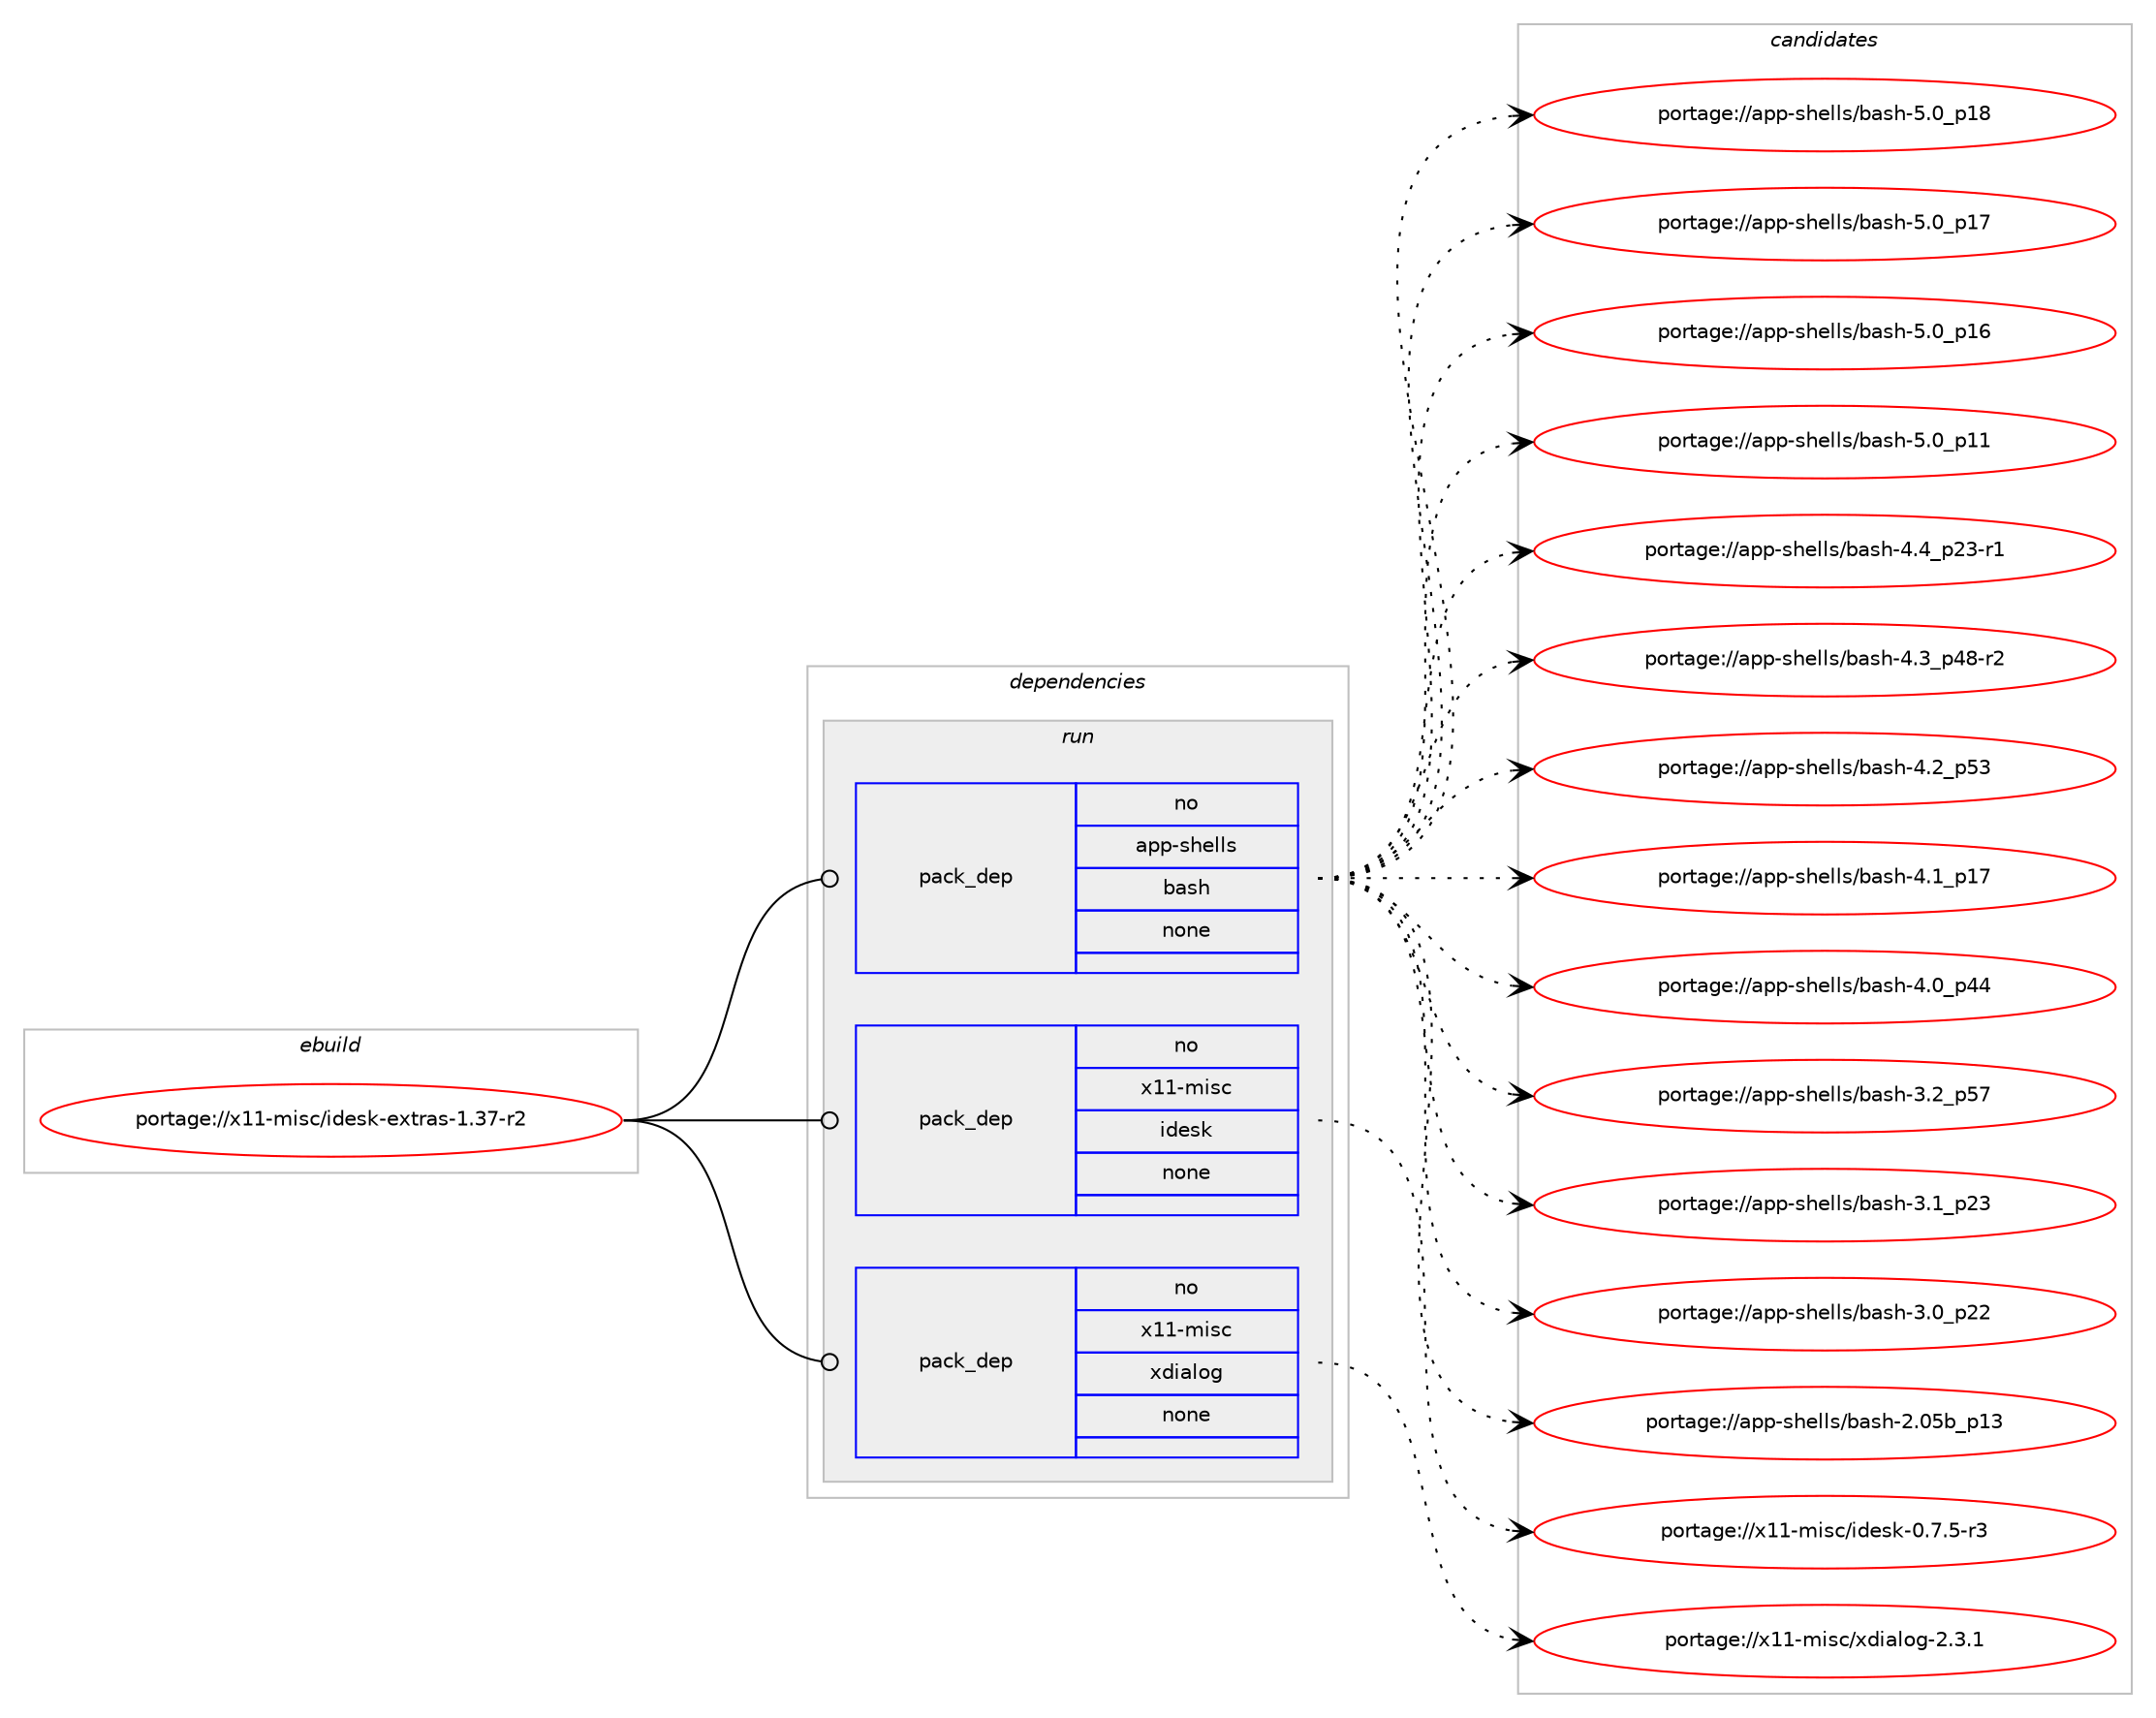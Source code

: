 digraph prolog {

# *************
# Graph options
# *************

newrank=true;
concentrate=true;
compound=true;
graph [rankdir=LR,fontname=Helvetica,fontsize=10,ranksep=1.5];#, ranksep=2.5, nodesep=0.2];
edge  [arrowhead=vee];
node  [fontname=Helvetica,fontsize=10];

# **********
# The ebuild
# **********

subgraph cluster_leftcol {
color=gray;
rank=same;
label=<<i>ebuild</i>>;
id [label="portage://x11-misc/idesk-extras-1.37-r2", color=red, width=4, href="../x11-misc/idesk-extras-1.37-r2.svg"];
}

# ****************
# The dependencies
# ****************

subgraph cluster_midcol {
color=gray;
label=<<i>dependencies</i>>;
subgraph cluster_compile {
fillcolor="#eeeeee";
style=filled;
label=<<i>compile</i>>;
}
subgraph cluster_compileandrun {
fillcolor="#eeeeee";
style=filled;
label=<<i>compile and run</i>>;
}
subgraph cluster_run {
fillcolor="#eeeeee";
style=filled;
label=<<i>run</i>>;
subgraph pack1429 {
dependency1617 [label=<<TABLE BORDER="0" CELLBORDER="1" CELLSPACING="0" CELLPADDING="4" WIDTH="220"><TR><TD ROWSPAN="6" CELLPADDING="30">pack_dep</TD></TR><TR><TD WIDTH="110">no</TD></TR><TR><TD>app-shells</TD></TR><TR><TD>bash</TD></TR><TR><TD>none</TD></TR><TR><TD></TD></TR></TABLE>>, shape=none, color=blue];
}
id:e -> dependency1617:w [weight=20,style="solid",arrowhead="odot"];
subgraph pack1430 {
dependency1618 [label=<<TABLE BORDER="0" CELLBORDER="1" CELLSPACING="0" CELLPADDING="4" WIDTH="220"><TR><TD ROWSPAN="6" CELLPADDING="30">pack_dep</TD></TR><TR><TD WIDTH="110">no</TD></TR><TR><TD>x11-misc</TD></TR><TR><TD>idesk</TD></TR><TR><TD>none</TD></TR><TR><TD></TD></TR></TABLE>>, shape=none, color=blue];
}
id:e -> dependency1618:w [weight=20,style="solid",arrowhead="odot"];
subgraph pack1431 {
dependency1619 [label=<<TABLE BORDER="0" CELLBORDER="1" CELLSPACING="0" CELLPADDING="4" WIDTH="220"><TR><TD ROWSPAN="6" CELLPADDING="30">pack_dep</TD></TR><TR><TD WIDTH="110">no</TD></TR><TR><TD>x11-misc</TD></TR><TR><TD>xdialog</TD></TR><TR><TD>none</TD></TR><TR><TD></TD></TR></TABLE>>, shape=none, color=blue];
}
id:e -> dependency1619:w [weight=20,style="solid",arrowhead="odot"];
}
}

# **************
# The candidates
# **************

subgraph cluster_choices {
rank=same;
color=gray;
label=<<i>candidates</i>>;

subgraph choice1429 {
color=black;
nodesep=1;
choice971121124511510410110810811547989711510445534648951124956 [label="portage://app-shells/bash-5.0_p18", color=red, width=4,href="../app-shells/bash-5.0_p18.svg"];
choice971121124511510410110810811547989711510445534648951124955 [label="portage://app-shells/bash-5.0_p17", color=red, width=4,href="../app-shells/bash-5.0_p17.svg"];
choice971121124511510410110810811547989711510445534648951124954 [label="portage://app-shells/bash-5.0_p16", color=red, width=4,href="../app-shells/bash-5.0_p16.svg"];
choice971121124511510410110810811547989711510445534648951124949 [label="portage://app-shells/bash-5.0_p11", color=red, width=4,href="../app-shells/bash-5.0_p11.svg"];
choice9711211245115104101108108115479897115104455246529511250514511449 [label="portage://app-shells/bash-4.4_p23-r1", color=red, width=4,href="../app-shells/bash-4.4_p23-r1.svg"];
choice9711211245115104101108108115479897115104455246519511252564511450 [label="portage://app-shells/bash-4.3_p48-r2", color=red, width=4,href="../app-shells/bash-4.3_p48-r2.svg"];
choice971121124511510410110810811547989711510445524650951125351 [label="portage://app-shells/bash-4.2_p53", color=red, width=4,href="../app-shells/bash-4.2_p53.svg"];
choice971121124511510410110810811547989711510445524649951124955 [label="portage://app-shells/bash-4.1_p17", color=red, width=4,href="../app-shells/bash-4.1_p17.svg"];
choice971121124511510410110810811547989711510445524648951125252 [label="portage://app-shells/bash-4.0_p44", color=red, width=4,href="../app-shells/bash-4.0_p44.svg"];
choice971121124511510410110810811547989711510445514650951125355 [label="portage://app-shells/bash-3.2_p57", color=red, width=4,href="../app-shells/bash-3.2_p57.svg"];
choice971121124511510410110810811547989711510445514649951125051 [label="portage://app-shells/bash-3.1_p23", color=red, width=4,href="../app-shells/bash-3.1_p23.svg"];
choice971121124511510410110810811547989711510445514648951125050 [label="portage://app-shells/bash-3.0_p22", color=red, width=4,href="../app-shells/bash-3.0_p22.svg"];
choice9711211245115104101108108115479897115104455046485398951124951 [label="portage://app-shells/bash-2.05b_p13", color=red, width=4,href="../app-shells/bash-2.05b_p13.svg"];
dependency1617:e -> choice971121124511510410110810811547989711510445534648951124956:w [style=dotted,weight="100"];
dependency1617:e -> choice971121124511510410110810811547989711510445534648951124955:w [style=dotted,weight="100"];
dependency1617:e -> choice971121124511510410110810811547989711510445534648951124954:w [style=dotted,weight="100"];
dependency1617:e -> choice971121124511510410110810811547989711510445534648951124949:w [style=dotted,weight="100"];
dependency1617:e -> choice9711211245115104101108108115479897115104455246529511250514511449:w [style=dotted,weight="100"];
dependency1617:e -> choice9711211245115104101108108115479897115104455246519511252564511450:w [style=dotted,weight="100"];
dependency1617:e -> choice971121124511510410110810811547989711510445524650951125351:w [style=dotted,weight="100"];
dependency1617:e -> choice971121124511510410110810811547989711510445524649951124955:w [style=dotted,weight="100"];
dependency1617:e -> choice971121124511510410110810811547989711510445524648951125252:w [style=dotted,weight="100"];
dependency1617:e -> choice971121124511510410110810811547989711510445514650951125355:w [style=dotted,weight="100"];
dependency1617:e -> choice971121124511510410110810811547989711510445514649951125051:w [style=dotted,weight="100"];
dependency1617:e -> choice971121124511510410110810811547989711510445514648951125050:w [style=dotted,weight="100"];
dependency1617:e -> choice9711211245115104101108108115479897115104455046485398951124951:w [style=dotted,weight="100"];
}
subgraph choice1430 {
color=black;
nodesep=1;
choice12049494510910511599471051001011151074548465546534511451 [label="portage://x11-misc/idesk-0.7.5-r3", color=red, width=4,href="../x11-misc/idesk-0.7.5-r3.svg"];
dependency1618:e -> choice12049494510910511599471051001011151074548465546534511451:w [style=dotted,weight="100"];
}
subgraph choice1431 {
color=black;
nodesep=1;
choice120494945109105115994712010010597108111103455046514649 [label="portage://x11-misc/xdialog-2.3.1", color=red, width=4,href="../x11-misc/xdialog-2.3.1.svg"];
dependency1619:e -> choice120494945109105115994712010010597108111103455046514649:w [style=dotted,weight="100"];
}
}

}
